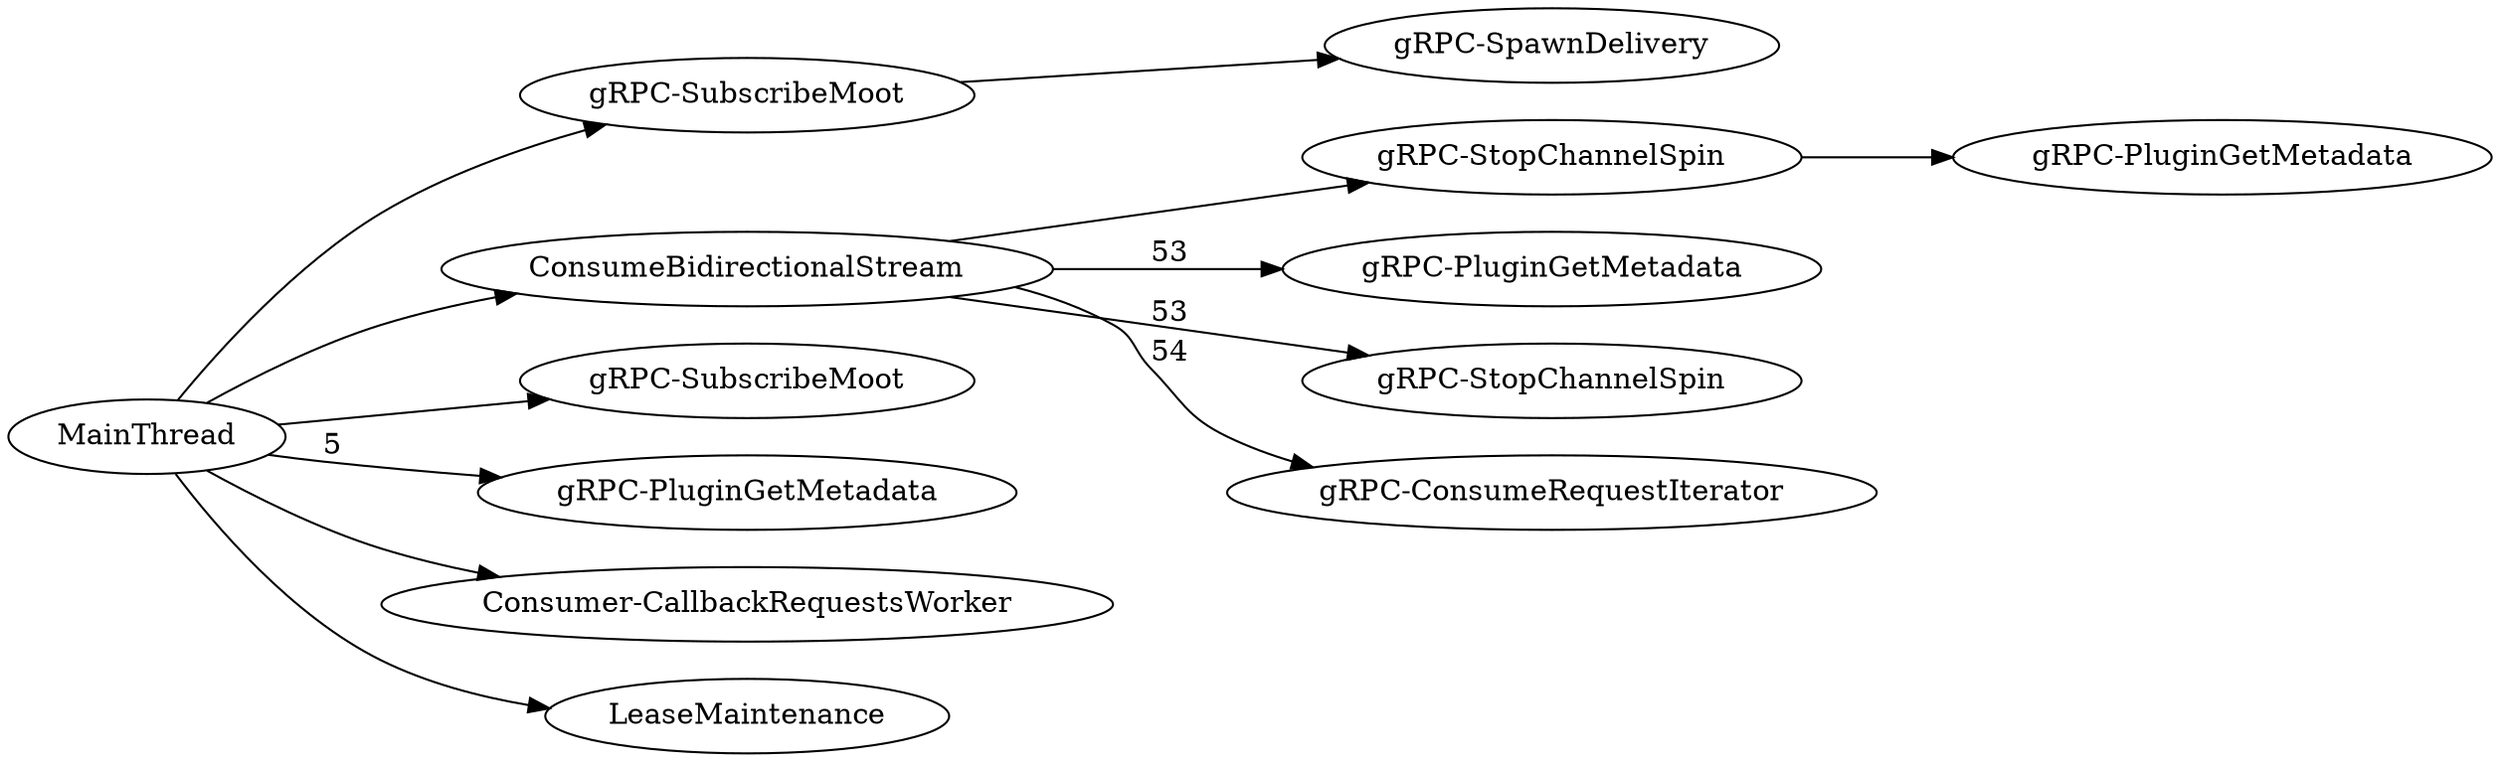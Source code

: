 digraph G {
rankdir=LR;
subgraph  {
}

subgraph  {
subgraph  {
}

"Thread-gRPC-SubscribeMoot+" -> "Thread-gRPC-SpawnDelivery";
}

subgraph  {
}

subgraph  {
}

subgraph  {
subgraph  {
}

subgraph  {
}

subgraph  {
}

subgraph  {
subgraph  {
}

"Thread-gRPC-StopChannelSpin+++++++++++++++++++++++++++++++++++++++++" -> "Thread-gRPC-PluginGetMetadata+++++++++++++++++++++++++++++++++++++++++++";
}

"Thread-ConsumeBidirectionalStream" -> "Thread-gRPC-PluginGetMetadata++"  [label=53];
"Thread-ConsumeBidirectionalStream" -> "Thread-gRPC-StopChannelSpin"  [label=53];
"Thread-ConsumeBidirectionalStream" -> "Thread-gRPC-ConsumeRequestIterator"  [label=54];
"Thread-ConsumeBidirectionalStream" -> "Thread-gRPC-StopChannelSpin+++++++++++++++++++++++++++++++++++++++++";
}

subgraph  {
}

MainThread -> "Thread-gRPC-SubscribeMoot";
MainThread -> "Thread-gRPC-SubscribeMoot+";
MainThread -> "Thread-gRPC-PluginGetMetadata"  [label=5];
MainThread -> "Thread-Consumer-CallbackRequestsWorker";
MainThread -> "Thread-ConsumeBidirectionalStream";
MainThread -> "Thread-LeaseMaintenance";
"Thread-gRPC-ConsumeRequestIterator" [label="gRPC-ConsumeRequestIterator"];
"Thread-gRPC-StopChannelSpin+++++++++++++++++++++++++++++++++++++++++" [label="gRPC-StopChannelSpin"];
"Thread-gRPC-SpawnDelivery" [label="gRPC-SpawnDelivery"];
"Thread-gRPC-SubscribeMoot" [label="gRPC-SubscribeMoot"];
"Thread-gRPC-PluginGetMetadata+++++++++++++++++++++++++++++++++++++++++++" [label="gRPC-PluginGetMetadata"];
"Thread-LeaseMaintenance" [label=LeaseMaintenance];
"Thread-gRPC-PluginGetMetadata++" [label="gRPC-PluginGetMetadata"];
"Thread-ConsumeBidirectionalStream" [label=ConsumeBidirectionalStream];
"Thread-gRPC-PluginGetMetadata" [label="gRPC-PluginGetMetadata"];
"Thread-gRPC-SubscribeMoot+" [label="gRPC-SubscribeMoot"];
"Thread-Consumer-CallbackRequestsWorker" [label="Consumer-CallbackRequestsWorker"];
"Thread-gRPC-StopChannelSpin" [label="gRPC-StopChannelSpin"];
}
